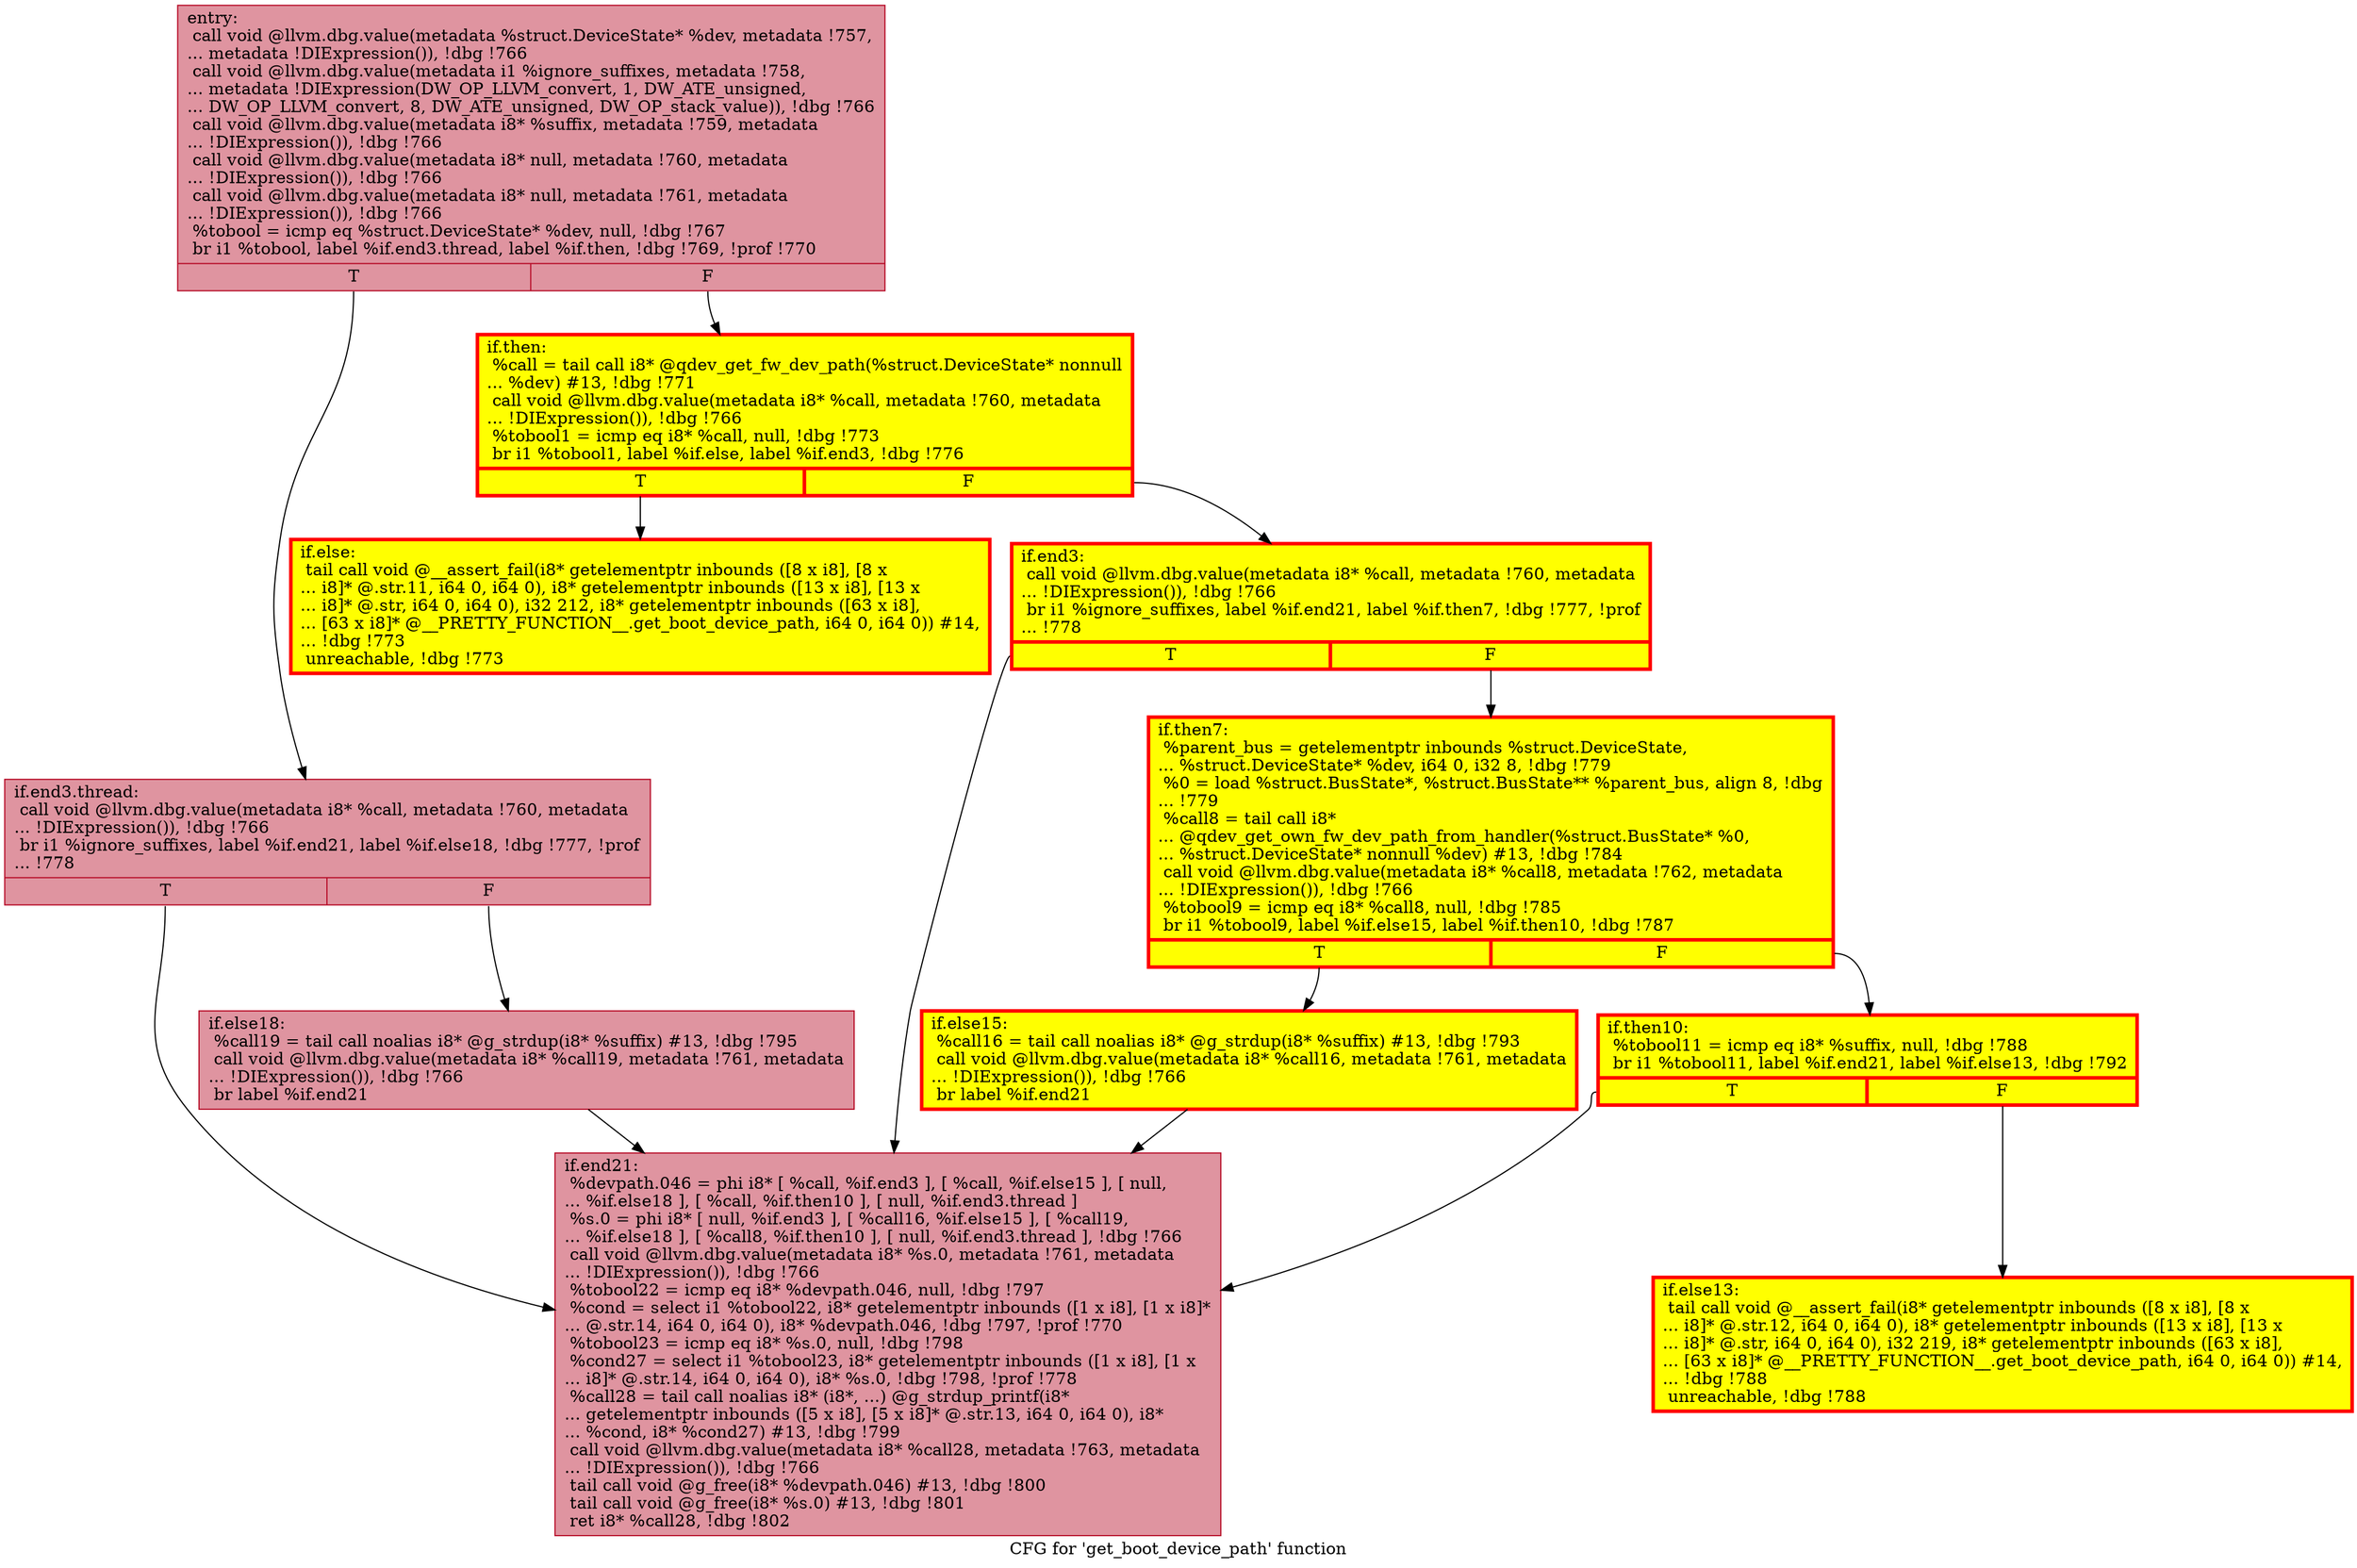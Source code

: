 digraph "CFG for 'get_boot_device_path' function" {
	label="CFG for 'get_boot_device_path' function";

	Node0x55f536f5b410 [shape=record,color="#b70d28ff", style=filled, fillcolor="#b70d2870",label="{entry:\l  call void @llvm.dbg.value(metadata %struct.DeviceState* %dev, metadata !757,\l... metadata !DIExpression()), !dbg !766\l  call void @llvm.dbg.value(metadata i1 %ignore_suffixes, metadata !758,\l... metadata !DIExpression(DW_OP_LLVM_convert, 1, DW_ATE_unsigned,\l... DW_OP_LLVM_convert, 8, DW_ATE_unsigned, DW_OP_stack_value)), !dbg !766\l  call void @llvm.dbg.value(metadata i8* %suffix, metadata !759, metadata\l... !DIExpression()), !dbg !766\l  call void @llvm.dbg.value(metadata i8* null, metadata !760, metadata\l... !DIExpression()), !dbg !766\l  call void @llvm.dbg.value(metadata i8* null, metadata !761, metadata\l... !DIExpression()), !dbg !766\l  %tobool = icmp eq %struct.DeviceState* %dev, null, !dbg !767\l  br i1 %tobool, label %if.end3.thread, label %if.then, !dbg !769, !prof !770\l|{<s0>T|<s1>F}}"];
	Node0x55f536f5b410:s0 -> Node0x55f536f02e00;
	Node0x55f536f5b410:s1 -> Node0x55f536f73e30;
	Node0x55f536f73e30 [shape=record,penwidth=3.0, style="filled", color="red", fillcolor="yellow",label="{if.then:                                          \l  %call = tail call i8* @qdev_get_fw_dev_path(%struct.DeviceState* nonnull\l... %dev) #13, !dbg !771\l  call void @llvm.dbg.value(metadata i8* %call, metadata !760, metadata\l... !DIExpression()), !dbg !766\l  %tobool1 = icmp eq i8* %call, null, !dbg !773\l  br i1 %tobool1, label %if.else, label %if.end3, !dbg !776\l|{<s0>T|<s1>F}}"];
	Node0x55f536f73e30:s0 -> Node0x55f536f74e00;
	Node0x55f536f73e30:s1 -> Node0x55f536f73e80;
	Node0x55f536f74e00 [shape=record,penwidth=3.0, style="filled", color="red", fillcolor="yellow",label="{if.else:                                          \l  tail call void @__assert_fail(i8* getelementptr inbounds ([8 x i8], [8 x\l... i8]* @.str.11, i64 0, i64 0), i8* getelementptr inbounds ([13 x i8], [13 x\l... i8]* @.str, i64 0, i64 0), i32 212, i8* getelementptr inbounds ([63 x i8],\l... [63 x i8]* @__PRETTY_FUNCTION__.get_boot_device_path, i64 0, i64 0)) #14,\l... !dbg !773\l  unreachable, !dbg !773\l}"];
	Node0x55f536f73e80 [shape=record,penwidth=3.0, style="filled", color="red", fillcolor="yellow",label="{if.end3:                                          \l  call void @llvm.dbg.value(metadata i8* %call, metadata !760, metadata\l... !DIExpression()), !dbg !766\l  br i1 %ignore_suffixes, label %if.end21, label %if.then7, !dbg !777, !prof\l... !778\l|{<s0>T|<s1>F}}"];
	Node0x55f536f73e80:s0 -> Node0x55f536f75630;
	Node0x55f536f73e80:s1 -> Node0x55f536f758e0;
	Node0x55f536f02e00 [shape=record,color="#b70d28ff", style=filled, fillcolor="#b70d2870",label="{if.end3.thread:                                   \l  call void @llvm.dbg.value(metadata i8* %call, metadata !760, metadata\l... !DIExpression()), !dbg !766\l  br i1 %ignore_suffixes, label %if.end21, label %if.else18, !dbg !777, !prof\l... !778\l|{<s0>T|<s1>F}}"];
	Node0x55f536f02e00:s0 -> Node0x55f536f75630;
	Node0x55f536f02e00:s1 -> Node0x55f536f759a0;
	Node0x55f536f758e0 [shape=record,penwidth=3.0, style="filled", color="red", fillcolor="yellow",label="{if.then7:                                         \l  %parent_bus = getelementptr inbounds %struct.DeviceState,\l... %struct.DeviceState* %dev, i64 0, i32 8, !dbg !779\l  %0 = load %struct.BusState*, %struct.BusState** %parent_bus, align 8, !dbg\l... !779\l  %call8 = tail call i8*\l... @qdev_get_own_fw_dev_path_from_handler(%struct.BusState* %0,\l... %struct.DeviceState* nonnull %dev) #13, !dbg !784\l  call void @llvm.dbg.value(metadata i8* %call8, metadata !762, metadata\l... !DIExpression()), !dbg !766\l  %tobool9 = icmp eq i8* %call8, null, !dbg !785\l  br i1 %tobool9, label %if.else15, label %if.then10, !dbg !787\l|{<s0>T|<s1>F}}"];
	Node0x55f536f758e0:s0 -> Node0x55f536f779b0;
	Node0x55f536f758e0:s1 -> Node0x55f536f77910;
	Node0x55f536f77910 [shape=record,penwidth=3.0, style="filled", color="red", fillcolor="yellow",label="{if.then10:                                        \l  %tobool11 = icmp eq i8* %suffix, null, !dbg !788\l  br i1 %tobool11, label %if.end21, label %if.else13, !dbg !792\l|{<s0>T|<s1>F}}"];
	Node0x55f536f77910:s0 -> Node0x55f536f75630;
	Node0x55f536f77910:s1 -> Node0x55f536f77d80;
	Node0x55f536f77d80 [shape=record,penwidth=3.0, style="filled", color="red", fillcolor="yellow",label="{if.else13:                                        \l  tail call void @__assert_fail(i8* getelementptr inbounds ([8 x i8], [8 x\l... i8]* @.str.12, i64 0, i64 0), i8* getelementptr inbounds ([13 x i8], [13 x\l... i8]* @.str, i64 0, i64 0), i32 219, i8* getelementptr inbounds ([63 x i8],\l... [63 x i8]* @__PRETTY_FUNCTION__.get_boot_device_path, i64 0, i64 0)) #14,\l... !dbg !788\l  unreachable, !dbg !788\l}"];
	Node0x55f536f779b0 [shape=record,penwidth=3.0, style="filled", color="red", fillcolor="yellow",label="{if.else15:                                        \l  %call16 = tail call noalias i8* @g_strdup(i8* %suffix) #13, !dbg !793\l  call void @llvm.dbg.value(metadata i8* %call16, metadata !761, metadata\l... !DIExpression()), !dbg !766\l  br label %if.end21\l}"];
	Node0x55f536f779b0 -> Node0x55f536f75630;
	Node0x55f536f759a0 [shape=record,color="#b70d28ff", style=filled, fillcolor="#b70d2870",label="{if.else18:                                        \l  %call19 = tail call noalias i8* @g_strdup(i8* %suffix) #13, !dbg !795\l  call void @llvm.dbg.value(metadata i8* %call19, metadata !761, metadata\l... !DIExpression()), !dbg !766\l  br label %if.end21\l}"];
	Node0x55f536f759a0 -> Node0x55f536f75630;
	Node0x55f536f75630 [shape=record,color="#b70d28ff", style=filled, fillcolor="#b70d2870",label="{if.end21:                                         \l  %devpath.046 = phi i8* [ %call, %if.end3 ], [ %call, %if.else15 ], [ null,\l... %if.else18 ], [ %call, %if.then10 ], [ null, %if.end3.thread ]\l  %s.0 = phi i8* [ null, %if.end3 ], [ %call16, %if.else15 ], [ %call19,\l... %if.else18 ], [ %call8, %if.then10 ], [ null, %if.end3.thread ], !dbg !766\l  call void @llvm.dbg.value(metadata i8* %s.0, metadata !761, metadata\l... !DIExpression()), !dbg !766\l  %tobool22 = icmp eq i8* %devpath.046, null, !dbg !797\l  %cond = select i1 %tobool22, i8* getelementptr inbounds ([1 x i8], [1 x i8]*\l... @.str.14, i64 0, i64 0), i8* %devpath.046, !dbg !797, !prof !770\l  %tobool23 = icmp eq i8* %s.0, null, !dbg !798\l  %cond27 = select i1 %tobool23, i8* getelementptr inbounds ([1 x i8], [1 x\l... i8]* @.str.14, i64 0, i64 0), i8* %s.0, !dbg !798, !prof !778\l  %call28 = tail call noalias i8* (i8*, ...) @g_strdup_printf(i8*\l... getelementptr inbounds ([5 x i8], [5 x i8]* @.str.13, i64 0, i64 0), i8*\l... %cond, i8* %cond27) #13, !dbg !799\l  call void @llvm.dbg.value(metadata i8* %call28, metadata !763, metadata\l... !DIExpression()), !dbg !766\l  tail call void @g_free(i8* %devpath.046) #13, !dbg !800\l  tail call void @g_free(i8* %s.0) #13, !dbg !801\l  ret i8* %call28, !dbg !802\l}"];
}
